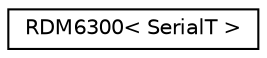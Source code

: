 digraph "Graphical Class Hierarchy"
{
  edge [fontname="Helvetica",fontsize="10",labelfontname="Helvetica",labelfontsize="10"];
  node [fontname="Helvetica",fontsize="10",shape=record];
  rankdir="LR";
  Node0 [label="RDM6300\< SerialT \>",height=0.2,width=0.4,color="black", fillcolor="white", style="filled",URL="$class_r_d_m6300.html"];
}
